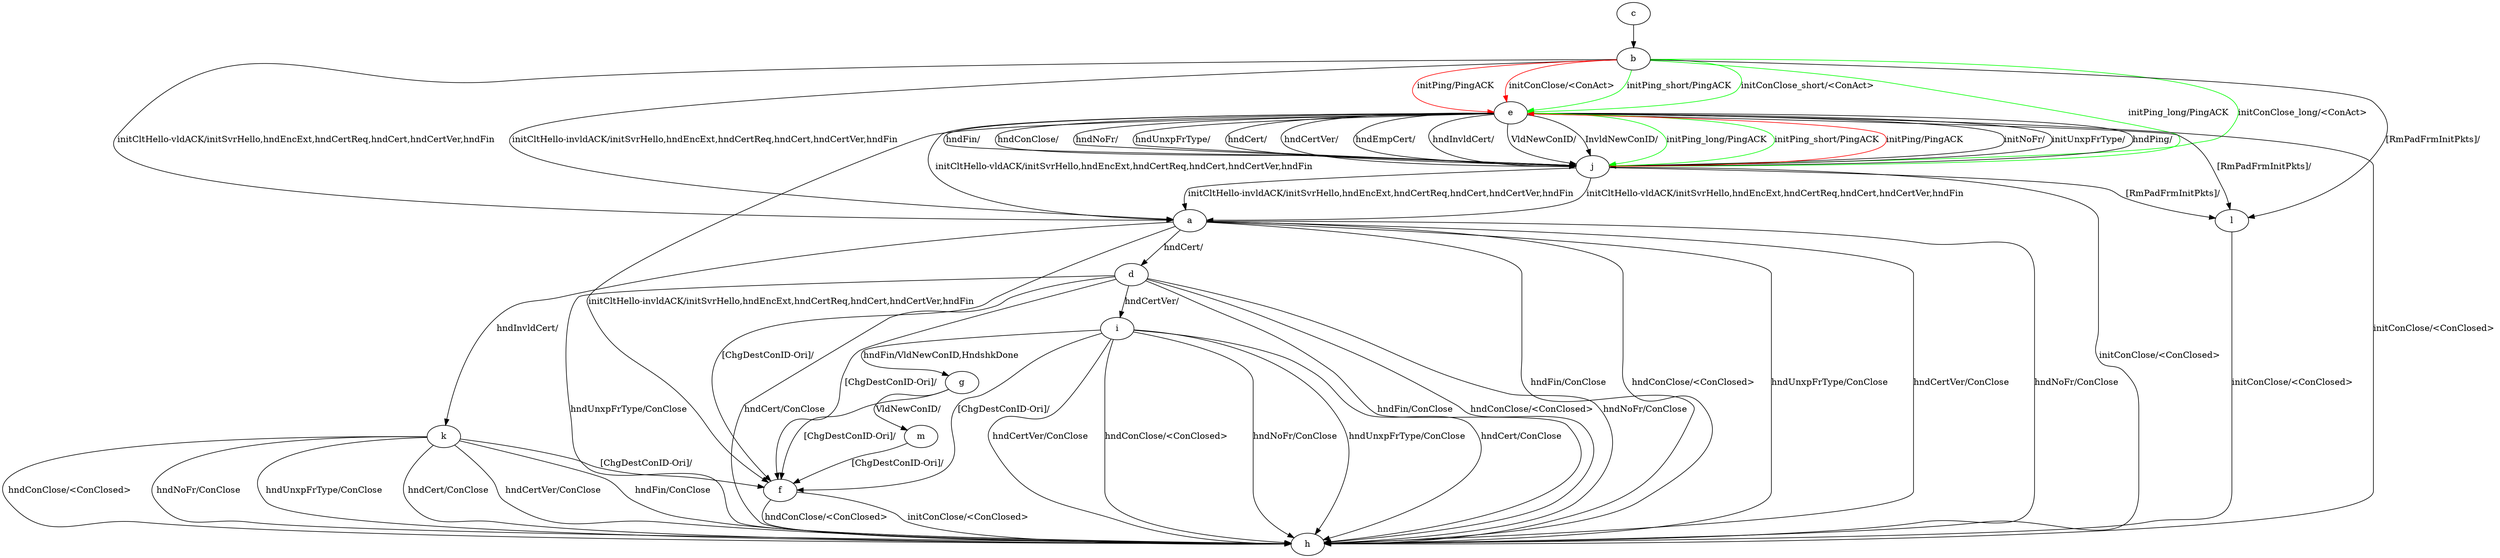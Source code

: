 digraph "" {
	a -> d	[key=0,
		label="hndCert/ "];
	a -> f	[key=0,
		label="[ChgDestConID-Ori]/ "];
	a -> h	[key=0,
		label="hndFin/ConClose "];
	a -> h	[key=1,
		label="hndConClose/<ConClosed> "];
	a -> h	[key=2,
		label="hndNoFr/ConClose "];
	a -> h	[key=3,
		label="hndUnxpFrType/ConClose "];
	a -> h	[key=4,
		label="hndCertVer/ConClose "];
	a -> k	[key=0,
		label="hndInvldCert/ "];
	b -> a	[key=0,
		label="initCltHello-vldACK/initSvrHello,hndEncExt,hndCertReq,hndCert,hndCertVer,hndFin "];
	b -> a	[key=1,
		label="initCltHello-invldACK/initSvrHello,hndEncExt,hndCertReq,hndCert,hndCertVer,hndFin "];
	b -> e	[key=0,
		color=green,
		label="initPing_short/PingACK "];
	b -> e	[key=1,
		color=green,
		label="initConClose_short/<ConAct> "];
	b -> e	[key=2,
		color=red,
		label="initPing/PingACK "];
	b -> e	[key=3,
		color=red,
		label="initConClose/<ConAct> "];
	b -> j	[key=0,
		color=green,
		label="initPing_long/PingACK "];
	b -> j	[key=1,
		color=green,
		label="initConClose_long/<ConAct> "];
	b -> l	[key=0,
		label="[RmPadFrmInitPkts]/ "];
	c -> b	[key=0];
	d -> f	[key=0,
		label="[ChgDestConID-Ori]/ "];
	d -> h	[key=0,
		label="hndFin/ConClose "];
	d -> h	[key=1,
		label="hndConClose/<ConClosed> "];
	d -> h	[key=2,
		label="hndNoFr/ConClose "];
	d -> h	[key=3,
		label="hndUnxpFrType/ConClose "];
	d -> h	[key=4,
		label="hndCert/ConClose "];
	d -> i	[key=0,
		label="hndCertVer/ "];
	e -> a	[key=0,
		label="initCltHello-vldACK/initSvrHello,hndEncExt,hndCertReq,hndCert,hndCertVer,hndFin "];
	e -> f	[key=0,
		label="initCltHello-invldACK/initSvrHello,hndEncExt,hndCertReq,hndCert,hndCertVer,hndFin "];
	e -> h	[key=0,
		label="initConClose/<ConClosed> "];
	e -> j	[key=0,
		label="initNoFr/ "];
	e -> j	[key=1,
		label="initUnxpFrType/ "];
	e -> j	[key=2,
		label="hndPing/ "];
	e -> j	[key=3,
		label="hndFin/ "];
	e -> j	[key=4,
		label="hndConClose/ "];
	e -> j	[key=5,
		label="hndNoFr/ "];
	e -> j	[key=6,
		label="hndUnxpFrType/ "];
	e -> j	[key=7,
		label="hndCert/ "];
	e -> j	[key=8,
		label="hndCertVer/ "];
	e -> j	[key=9,
		label="hndEmpCert/ "];
	e -> j	[key=10,
		label="hndInvldCert/ "];
	e -> j	[key=11,
		label="VldNewConID/ "];
	e -> j	[key=12,
		label="InvldNewConID/ "];
	e -> j	[key=13,
		color=green,
		label="initPing_long/PingACK "];
	e -> l	[key=0,
		label="[RmPadFrmInitPkts]/ "];
	f -> h	[key=0,
		label="initConClose/<ConClosed> "];
	f -> h	[key=1,
		label="hndConClose/<ConClosed> "];
	g -> f	[key=0,
		label="[ChgDestConID-Ori]/ "];
	g -> m	[key=0,
		label="VldNewConID/ "];
	i -> f	[key=0,
		label="[ChgDestConID-Ori]/ "];
	i -> g	[key=0,
		label="hndFin/VldNewConID,HndshkDone "];
	i -> h	[key=0,
		label="hndConClose/<ConClosed> "];
	i -> h	[key=1,
		label="hndNoFr/ConClose "];
	i -> h	[key=2,
		label="hndUnxpFrType/ConClose "];
	i -> h	[key=3,
		label="hndCert/ConClose "];
	i -> h	[key=4,
		label="hndCertVer/ConClose "];
	j -> a	[key=0,
		label="initCltHello-vldACK/initSvrHello,hndEncExt,hndCertReq,hndCert,hndCertVer,hndFin "];
	j -> a	[key=1,
		label="initCltHello-invldACK/initSvrHello,hndEncExt,hndCertReq,hndCert,hndCertVer,hndFin "];
	j -> e	[key=0,
		color=green,
		label="initPing_short/PingACK "];
	j -> e	[key=1,
		color=red,
		label="initPing/PingACK "];
	j -> h	[key=0,
		label="initConClose/<ConClosed> "];
	j -> l	[key=0,
		label="[RmPadFrmInitPkts]/ "];
	k -> f	[key=0,
		label="[ChgDestConID-Ori]/ "];
	k -> h	[key=0,
		label="hndFin/ConClose "];
	k -> h	[key=1,
		label="hndConClose/<ConClosed> "];
	k -> h	[key=2,
		label="hndNoFr/ConClose "];
	k -> h	[key=3,
		label="hndUnxpFrType/ConClose "];
	k -> h	[key=4,
		label="hndCert/ConClose "];
	k -> h	[key=5,
		label="hndCertVer/ConClose "];
	l -> h	[key=0,
		label="initConClose/<ConClosed> "];
	m -> f	[key=0,
		label="[ChgDestConID-Ori]/ "];
}
